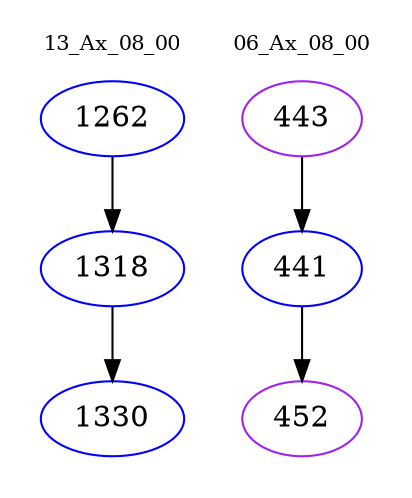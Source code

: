 digraph{
subgraph cluster_0 {
color = white
label = "13_Ax_08_00";
fontsize=10;
T0_1262 [label="1262", color="blue"]
T0_1262 -> T0_1318 [color="black"]
T0_1318 [label="1318", color="blue"]
T0_1318 -> T0_1330 [color="black"]
T0_1330 [label="1330", color="blue"]
}
subgraph cluster_1 {
color = white
label = "06_Ax_08_00";
fontsize=10;
T1_443 [label="443", color="purple"]
T1_443 -> T1_441 [color="black"]
T1_441 [label="441", color="blue"]
T1_441 -> T1_452 [color="black"]
T1_452 [label="452", color="purple"]
}
}
